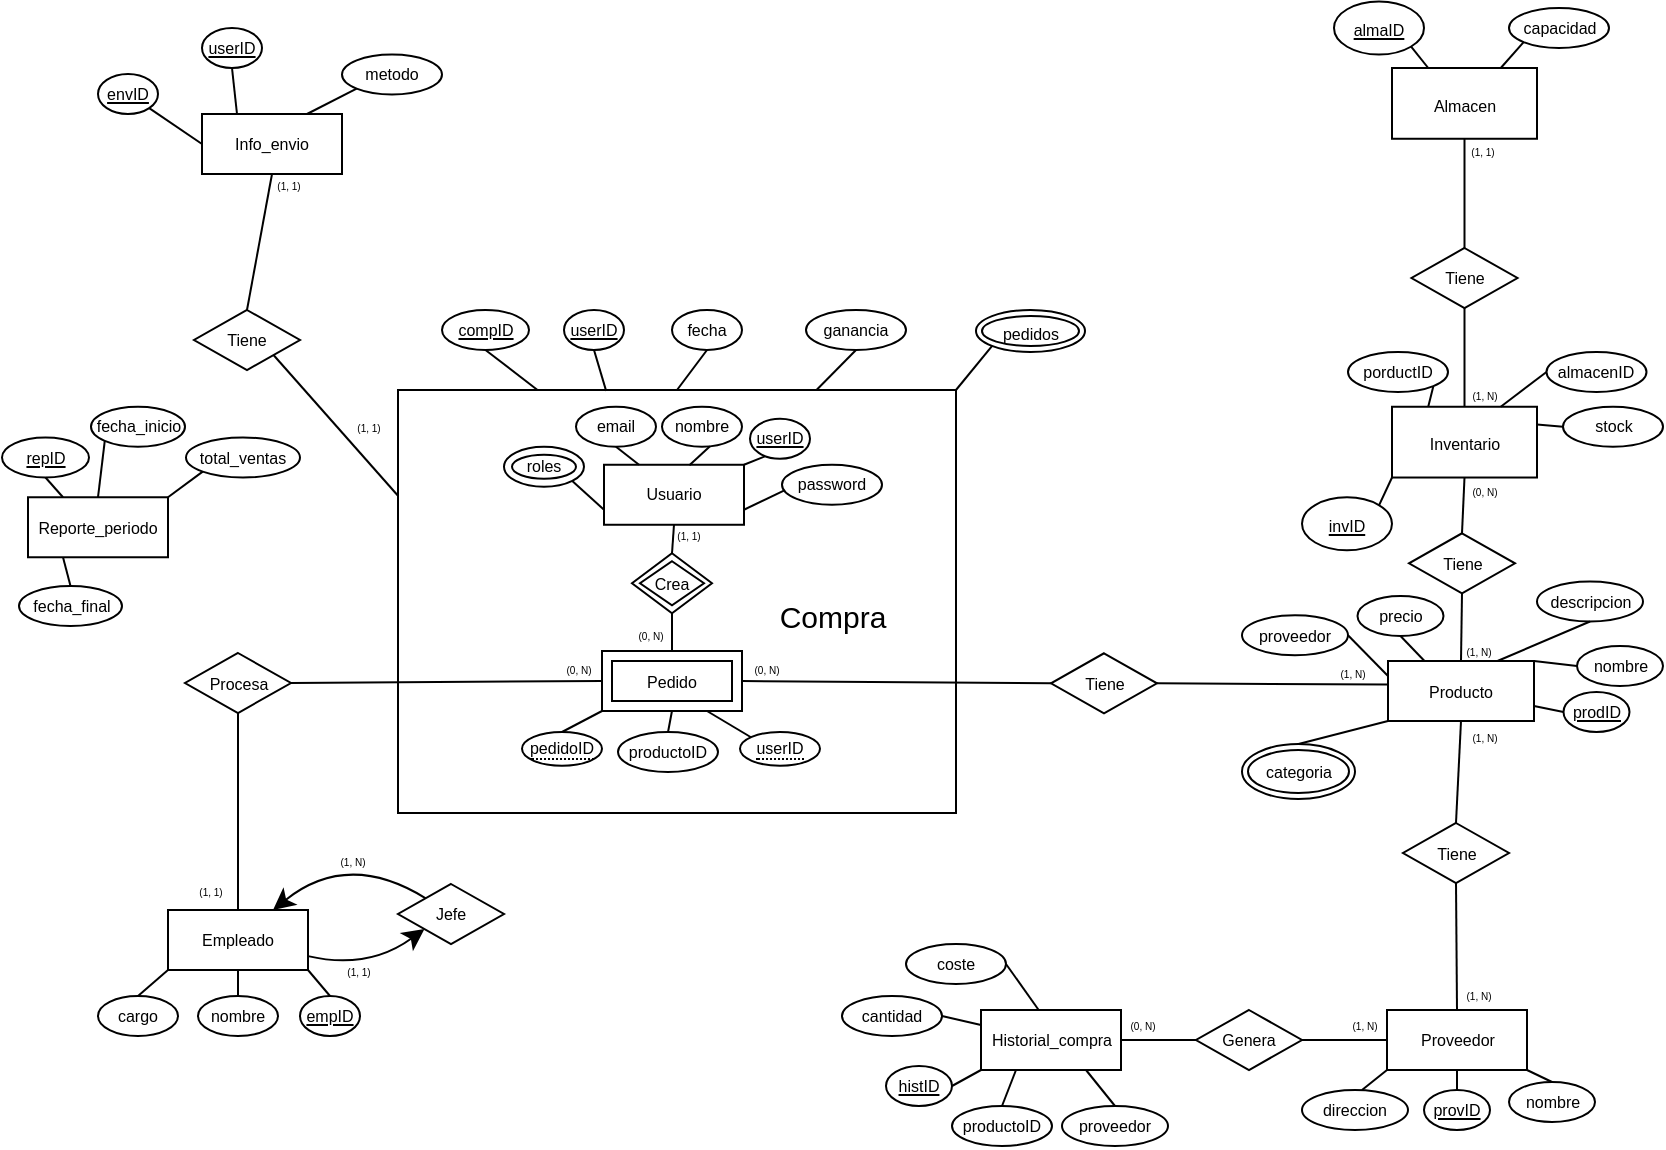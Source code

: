 <mxfile version="22.1.0" type="github">
  <diagram id="R2lEEEUBdFMjLlhIrx00" name="Page-1">
    <mxGraphModel dx="819" dy="426" grid="1" gridSize="10" guides="1" tooltips="1" connect="1" arrows="1" fold="1" page="1" pageScale="1" pageWidth="850" pageHeight="1100" background="none" math="0" shadow="0" extFonts="Permanent Marker^https://fonts.googleapis.com/css?family=Permanent+Marker">
      <root>
        <mxCell id="0" />
        <mxCell id="1" parent="0" />
        <mxCell id="mN9uIAr1oCqCLTwYiSw4-112" value="" style="whiteSpace=wrap;html=1;align=center;fontSize=21;shadow=0;" parent="1" vertex="1">
          <mxGeometry x="198" y="251" width="279" height="211.5" as="geometry" />
        </mxCell>
        <mxCell id="mN9uIAr1oCqCLTwYiSw4-1" value="Usuario" style="rounded=0;whiteSpace=wrap;html=1;fontSize=8;labelBackgroundColor=none;shadow=0;" parent="1" vertex="1">
          <mxGeometry x="301" y="288.38" width="70" height="30" as="geometry" />
        </mxCell>
        <mxCell id="mN9uIAr1oCqCLTwYiSw4-2" value="" style="endArrow=none;html=1;rounded=0;exitX=1;exitY=0;exitDx=0;exitDy=0;entryX=0.248;entryY=0.94;entryDx=0;entryDy=0;entryPerimeter=0;labelBackgroundColor=none;fontColor=default;shadow=0;" parent="1" source="mN9uIAr1oCqCLTwYiSw4-1" target="mN9uIAr1oCqCLTwYiSw4-3" edge="1">
          <mxGeometry width="50" height="50" relative="1" as="geometry">
            <mxPoint x="348" y="331.5" as="sourcePoint" />
            <mxPoint x="358" y="281.5" as="targetPoint" />
          </mxGeometry>
        </mxCell>
        <mxCell id="mN9uIAr1oCqCLTwYiSw4-3" value="&lt;u style=&quot;font-size: 8px;&quot;&gt;userID&lt;/u&gt;" style="ellipse;whiteSpace=wrap;html=1;rounded=0;labelBackgroundColor=none;fontSize=8;shadow=0;" parent="1" vertex="1">
          <mxGeometry x="374" y="265.38" width="30" height="20" as="geometry" />
        </mxCell>
        <mxCell id="mN9uIAr1oCqCLTwYiSw4-4" value="&lt;font style=&quot;font-size: 8px;&quot;&gt;nombre&lt;/font&gt;" style="ellipse;whiteSpace=wrap;html=1;rounded=0;labelBackgroundColor=none;fontSize=8;shadow=0;" parent="1" vertex="1">
          <mxGeometry x="330" y="259.38" width="40" height="20" as="geometry" />
        </mxCell>
        <mxCell id="mN9uIAr1oCqCLTwYiSw4-5" value="" style="endArrow=none;html=1;rounded=0;entryX=0.6;entryY=0.99;entryDx=0;entryDy=0;entryPerimeter=0;exitX=0.61;exitY=0.007;exitDx=0;exitDy=0;exitPerimeter=0;labelBackgroundColor=none;fontColor=default;shadow=0;" parent="1" source="mN9uIAr1oCqCLTwYiSw4-1" target="mN9uIAr1oCqCLTwYiSw4-4" edge="1">
          <mxGeometry width="50" height="50" relative="1" as="geometry">
            <mxPoint x="288" y="311.5" as="sourcePoint" />
            <mxPoint x="318" y="281.5" as="targetPoint" />
            <Array as="points" />
          </mxGeometry>
        </mxCell>
        <mxCell id="mN9uIAr1oCqCLTwYiSw4-6" value="email" style="ellipse;whiteSpace=wrap;html=1;rounded=0;labelBackgroundColor=none;fontSize=8;shadow=0;" parent="1" vertex="1">
          <mxGeometry x="287" y="259.38" width="40" height="20" as="geometry" />
        </mxCell>
        <mxCell id="mN9uIAr1oCqCLTwYiSw4-7" value="" style="endArrow=none;html=1;rounded=0;entryX=0.5;entryY=1;entryDx=0;entryDy=0;exitX=0.25;exitY=0;exitDx=0;exitDy=0;labelBackgroundColor=none;fontColor=default;shadow=0;" parent="1" source="mN9uIAr1oCqCLTwYiSw4-1" target="mN9uIAr1oCqCLTwYiSw4-6" edge="1">
          <mxGeometry width="50" height="50" relative="1" as="geometry">
            <mxPoint x="218" y="341.5" as="sourcePoint" />
            <mxPoint x="268" y="291.5" as="targetPoint" />
          </mxGeometry>
        </mxCell>
        <mxCell id="mN9uIAr1oCqCLTwYiSw4-9" value="&lt;font style=&quot;font-size: 8px;&quot;&gt;password&lt;/font&gt;" style="ellipse;whiteSpace=wrap;html=1;rounded=0;labelBackgroundColor=none;fontSize=8;shadow=0;" parent="1" vertex="1">
          <mxGeometry x="390" y="288.38" width="50" height="20" as="geometry" />
        </mxCell>
        <mxCell id="mN9uIAr1oCqCLTwYiSw4-11" value="" style="endArrow=none;html=1;rounded=0;entryX=0.024;entryY=0.64;entryDx=0;entryDy=0;entryPerimeter=0;exitX=1;exitY=0.75;exitDx=0;exitDy=0;labelBackgroundColor=none;fontColor=default;shadow=0;" parent="1" source="mN9uIAr1oCqCLTwYiSw4-1" target="mN9uIAr1oCqCLTwYiSw4-9" edge="1">
          <mxGeometry width="50" height="50" relative="1" as="geometry">
            <mxPoint x="338" y="381.5" as="sourcePoint" />
            <mxPoint x="388" y="331.5" as="targetPoint" />
          </mxGeometry>
        </mxCell>
        <mxCell id="mN9uIAr1oCqCLTwYiSw4-24" value="" style="endArrow=none;html=1;rounded=0;entryX=0;entryY=0.75;entryDx=0;entryDy=0;exitX=1;exitY=1;exitDx=0;exitDy=0;labelBackgroundColor=none;fontColor=default;shadow=0;" parent="1" source="mN9uIAr1oCqCLTwYiSw4-73" target="mN9uIAr1oCqCLTwYiSw4-1" edge="1">
          <mxGeometry width="50" height="50" relative="1" as="geometry">
            <mxPoint x="308" y="341.5" as="sourcePoint" />
            <mxPoint x="408" y="331.5" as="targetPoint" />
          </mxGeometry>
        </mxCell>
        <mxCell id="mN9uIAr1oCqCLTwYiSw4-33" value="Producto" style="rounded=0;whiteSpace=wrap;html=1;fontSize=8;labelBackgroundColor=none;shadow=0;" parent="1" vertex="1">
          <mxGeometry x="693" y="386.5" width="73" height="30" as="geometry" />
        </mxCell>
        <mxCell id="mN9uIAr1oCqCLTwYiSw4-34" value="" style="endArrow=none;html=1;rounded=0;exitX=1;exitY=0.75;exitDx=0;exitDy=0;entryX=0;entryY=0.5;entryDx=0;entryDy=0;labelBackgroundColor=none;fontColor=default;shadow=0;" parent="1" source="mN9uIAr1oCqCLTwYiSw4-33" target="mN9uIAr1oCqCLTwYiSw4-35" edge="1">
          <mxGeometry width="50" height="50" relative="1" as="geometry">
            <mxPoint x="773" y="426.5" as="sourcePoint" />
            <mxPoint x="783" y="376.5" as="targetPoint" />
          </mxGeometry>
        </mxCell>
        <mxCell id="mN9uIAr1oCqCLTwYiSw4-35" value="&lt;u style=&quot;font-size: 8px;&quot;&gt;prodID&lt;/u&gt;" style="ellipse;whiteSpace=wrap;html=1;rounded=0;labelBackgroundColor=none;fontSize=8;shadow=0;" parent="1" vertex="1">
          <mxGeometry x="780.75" y="402" width="33" height="20" as="geometry" />
        </mxCell>
        <mxCell id="mN9uIAr1oCqCLTwYiSw4-36" value="&lt;font style=&quot;font-size: 8px;&quot;&gt;nombre&lt;/font&gt;" style="ellipse;whiteSpace=wrap;html=1;rounded=0;labelBackgroundColor=none;fontSize=8;shadow=0;" parent="1" vertex="1">
          <mxGeometry x="787.5" y="379" width="43" height="20" as="geometry" />
        </mxCell>
        <mxCell id="mN9uIAr1oCqCLTwYiSw4-37" value="" style="endArrow=none;html=1;rounded=0;entryX=0;entryY=0.5;entryDx=0;entryDy=0;exitX=1;exitY=0;exitDx=0;exitDy=0;labelBackgroundColor=none;fontColor=default;shadow=0;" parent="1" source="mN9uIAr1oCqCLTwYiSw4-33" target="mN9uIAr1oCqCLTwYiSw4-36" edge="1">
          <mxGeometry width="50" height="50" relative="1" as="geometry">
            <mxPoint x="713" y="406.5" as="sourcePoint" />
            <mxPoint x="743" y="376.5" as="targetPoint" />
            <Array as="points" />
          </mxGeometry>
        </mxCell>
        <mxCell id="mN9uIAr1oCqCLTwYiSw4-38" value="descripcion" style="ellipse;whiteSpace=wrap;html=1;rounded=0;labelBackgroundColor=none;fontSize=8;shadow=0;" parent="1" vertex="1">
          <mxGeometry x="767.5" y="346.75" width="53" height="20" as="geometry" />
        </mxCell>
        <mxCell id="mN9uIAr1oCqCLTwYiSw4-39" value="" style="endArrow=none;html=1;rounded=0;exitX=0.75;exitY=0;exitDx=0;exitDy=0;labelBackgroundColor=none;fontColor=default;shadow=0;entryX=0.5;entryY=1;entryDx=0;entryDy=0;" parent="1" source="mN9uIAr1oCqCLTwYiSw4-33" target="mN9uIAr1oCqCLTwYiSw4-38" edge="1">
          <mxGeometry width="50" height="50" relative="1" as="geometry">
            <mxPoint x="643" y="436.5" as="sourcePoint" />
            <mxPoint x="711.5" y="366" as="targetPoint" />
          </mxGeometry>
        </mxCell>
        <mxCell id="mN9uIAr1oCqCLTwYiSw4-42" value="precio" style="ellipse;whiteSpace=wrap;html=1;rounded=0;labelBackgroundColor=none;fontSize=8;shadow=0;" parent="1" vertex="1">
          <mxGeometry x="677.75" y="354" width="43" height="20" as="geometry" />
        </mxCell>
        <mxCell id="mN9uIAr1oCqCLTwYiSw4-43" value="" style="endArrow=none;html=1;rounded=0;entryX=0.5;entryY=1;entryDx=0;entryDy=0;exitX=0.25;exitY=0;exitDx=0;exitDy=0;labelBackgroundColor=none;fontColor=default;shadow=0;" parent="1" source="mN9uIAr1oCqCLTwYiSw4-33" target="mN9uIAr1oCqCLTwYiSw4-42" edge="1">
          <mxGeometry width="50" height="50" relative="1" as="geometry">
            <mxPoint x="713" y="476.5" as="sourcePoint" />
            <mxPoint x="763" y="426.5" as="targetPoint" />
          </mxGeometry>
        </mxCell>
        <mxCell id="mN9uIAr1oCqCLTwYiSw4-68" value="" style="endArrow=none;html=1;rounded=0;fontSize=12;startSize=8;endSize=8;curved=1;entryX=0;entryY=1;entryDx=0;entryDy=0;exitX=0.5;exitY=0;exitDx=0;exitDy=0;labelBackgroundColor=none;fontColor=default;shadow=0;" parent="1" source="Ih_KICAUe98g14r-72ag-1" target="mN9uIAr1oCqCLTwYiSw4-33" edge="1">
          <mxGeometry width="50" height="50" relative="1" as="geometry">
            <mxPoint x="739.5" y="428.5" as="sourcePoint" />
            <mxPoint x="643" y="436.5" as="targetPoint" />
          </mxGeometry>
        </mxCell>
        <mxCell id="mN9uIAr1oCqCLTwYiSw4-73" value="roles" style="ellipse;shape=doubleEllipse;whiteSpace=wrap;html=1;fontSize=8;rounded=0;labelBackgroundColor=none;shadow=0;" parent="1" vertex="1">
          <mxGeometry x="251" y="279.38" width="40" height="20" as="geometry" />
        </mxCell>
        <mxCell id="mN9uIAr1oCqCLTwYiSw4-74" style="edgeStyle=none;curved=1;rounded=0;orthogonalLoop=1;jettySize=auto;html=1;exitX=1;exitY=0.5;exitDx=0;exitDy=0;fontSize=12;startSize=8;endSize=8;shadow=0;" parent="1" edge="1">
          <mxGeometry relative="1" as="geometry">
            <mxPoint x="766.0" y="438.5" as="sourcePoint" />
            <mxPoint x="766.0" y="438.5" as="targetPoint" />
          </mxGeometry>
        </mxCell>
        <mxCell id="mN9uIAr1oCqCLTwYiSw4-88" value="" style="endArrow=none;html=1;rounded=0;fontSize=12;startSize=8;endSize=8;curved=1;exitX=0.75;exitY=1;exitDx=0;exitDy=0;entryX=0;entryY=0;entryDx=0;entryDy=0;shadow=0;" parent="1" source="mN9uIAr1oCqCLTwYiSw4-134" target="mN9uIAr1oCqCLTwYiSw4-144" edge="1">
          <mxGeometry width="50" height="50" relative="1" as="geometry">
            <mxPoint x="280.5" y="417.5" as="sourcePoint" />
            <mxPoint x="298.75" y="424.13" as="targetPoint" />
          </mxGeometry>
        </mxCell>
        <mxCell id="mN9uIAr1oCqCLTwYiSw4-108" value="" style="endArrow=none;html=1;rounded=0;fontSize=12;startSize=8;endSize=8;curved=1;exitX=0.5;exitY=0;exitDx=0;exitDy=0;shadow=0;entryX=0.5;entryY=1;entryDx=0;entryDy=0;" parent="1" source="kKxFOqzeufNMYZFmBg-2-7" target="mN9uIAr1oCqCLTwYiSw4-1" edge="1">
          <mxGeometry width="50" height="50" relative="1" as="geometry">
            <mxPoint x="271" y="340.75" as="sourcePoint" />
            <mxPoint x="303" y="331.5" as="targetPoint" />
          </mxGeometry>
        </mxCell>
        <mxCell id="mN9uIAr1oCqCLTwYiSw4-109" value="" style="endArrow=none;html=1;rounded=0;fontSize=12;startSize=8;endSize=8;curved=1;entryX=0.5;entryY=1;entryDx=0;entryDy=0;exitX=0.5;exitY=0;exitDx=0;exitDy=0;shadow=0;" parent="1" source="mN9uIAr1oCqCLTwYiSw4-134" target="kKxFOqzeufNMYZFmBg-2-7" edge="1">
          <mxGeometry width="50" height="50" relative="1" as="geometry">
            <mxPoint x="263" y="387.5" as="sourcePoint" />
            <mxPoint x="271" y="370.75" as="targetPoint" />
          </mxGeometry>
        </mxCell>
        <mxCell id="mN9uIAr1oCqCLTwYiSw4-110" value="&lt;span style=&quot;font-size: 5px;&quot;&gt;(1, 1)&lt;/span&gt;" style="text;html=1;align=center;verticalAlign=middle;resizable=0;points=[];autosize=1;strokeColor=none;fillColor=none;fontSize=16;shadow=0;" parent="1" vertex="1">
          <mxGeometry x="323" y="304.63" width="40" height="30" as="geometry" />
        </mxCell>
        <mxCell id="mN9uIAr1oCqCLTwYiSw4-111" value="&lt;span style=&quot;font-size: 5px;&quot;&gt;(0, N)&lt;/span&gt;" style="text;html=1;align=center;verticalAlign=middle;resizable=0;points=[];autosize=1;strokeColor=none;fillColor=none;fontSize=16;shadow=0;" parent="1" vertex="1">
          <mxGeometry x="304" y="354.63" width="40" height="30" as="geometry" />
        </mxCell>
        <mxCell id="mN9uIAr1oCqCLTwYiSw4-114" value="proveedor" style="ellipse;whiteSpace=wrap;html=1;rounded=0;labelBackgroundColor=none;fontSize=8;shadow=0;" parent="1" vertex="1">
          <mxGeometry x="620" y="363.63" width="53" height="20" as="geometry" />
        </mxCell>
        <mxCell id="mN9uIAr1oCqCLTwYiSw4-116" value="Proveedor" style="whiteSpace=wrap;html=1;align=center;fontSize=8;shadow=0;" parent="1" vertex="1">
          <mxGeometry x="692.5" y="561" width="70" height="30" as="geometry" />
        </mxCell>
        <mxCell id="mN9uIAr1oCqCLTwYiSw4-118" value="" style="endArrow=none;html=1;rounded=0;fontSize=12;startSize=8;endSize=8;curved=1;entryX=0;entryY=0.25;entryDx=0;entryDy=0;exitX=1;exitY=0.5;exitDx=0;exitDy=0;shadow=0;" parent="1" source="mN9uIAr1oCqCLTwYiSw4-114" target="mN9uIAr1oCqCLTwYiSw4-33" edge="1">
          <mxGeometry width="50" height="50" relative="1" as="geometry">
            <mxPoint x="583" y="483" as="sourcePoint" />
            <mxPoint x="627.094" y="371" as="targetPoint" />
          </mxGeometry>
        </mxCell>
        <mxCell id="mN9uIAr1oCqCLTwYiSw4-119" value="&lt;font style=&quot;font-size: 8px;&quot;&gt;nombre&lt;/font&gt;" style="ellipse;whiteSpace=wrap;html=1;rounded=0;labelBackgroundColor=none;fontSize=8;shadow=0;" parent="1" vertex="1">
          <mxGeometry x="753.5" y="597" width="43" height="20" as="geometry" />
        </mxCell>
        <mxCell id="mN9uIAr1oCqCLTwYiSw4-120" value="&lt;u style=&quot;font-size: 8px;&quot;&gt;provID&lt;/u&gt;" style="ellipse;whiteSpace=wrap;html=1;rounded=0;labelBackgroundColor=none;fontSize=8;shadow=0;" parent="1" vertex="1">
          <mxGeometry x="711" y="601" width="33" height="20" as="geometry" />
        </mxCell>
        <mxCell id="mN9uIAr1oCqCLTwYiSw4-121" value="direccion" style="ellipse;whiteSpace=wrap;html=1;rounded=0;labelBackgroundColor=none;fontSize=8;shadow=0;" parent="1" vertex="1">
          <mxGeometry x="650" y="601" width="53" height="20" as="geometry" />
        </mxCell>
        <mxCell id="mN9uIAr1oCqCLTwYiSw4-122" value="" style="endArrow=none;html=1;rounded=0;fontSize=12;startSize=8;endSize=8;curved=1;exitX=0.5;exitY=0;exitDx=0;exitDy=0;entryX=0;entryY=1;entryDx=0;entryDy=0;labelBackgroundColor=none;fontColor=default;shadow=0;" parent="1" target="mN9uIAr1oCqCLTwYiSw4-116" edge="1">
          <mxGeometry width="50" height="50" relative="1" as="geometry">
            <mxPoint x="680" y="601.0" as="sourcePoint" />
            <mxPoint x="643.5" y="565.5" as="targetPoint" />
          </mxGeometry>
        </mxCell>
        <mxCell id="mN9uIAr1oCqCLTwYiSw4-123" value="" style="endArrow=none;html=1;rounded=0;fontSize=12;startSize=8;endSize=8;curved=1;exitX=0.5;exitY=0;exitDx=0;exitDy=0;entryX=1;entryY=1;entryDx=0;entryDy=0;labelBackgroundColor=none;fontColor=default;shadow=0;" parent="1" source="mN9uIAr1oCqCLTwYiSw4-119" target="mN9uIAr1oCqCLTwYiSw4-116" edge="1">
          <mxGeometry width="50" height="50" relative="1" as="geometry">
            <mxPoint x="623.5" y="542.5" as="sourcePoint" />
            <mxPoint x="637.5" y="514.5" as="targetPoint" />
          </mxGeometry>
        </mxCell>
        <mxCell id="mN9uIAr1oCqCLTwYiSw4-124" value="" style="endArrow=none;html=1;rounded=0;fontSize=12;startSize=8;endSize=8;curved=1;exitX=0.5;exitY=0;exitDx=0;exitDy=0;entryX=0.5;entryY=1;entryDx=0;entryDy=0;labelBackgroundColor=none;fontColor=default;shadow=0;" parent="1" source="mN9uIAr1oCqCLTwYiSw4-120" target="mN9uIAr1oCqCLTwYiSw4-116" edge="1">
          <mxGeometry width="50" height="50" relative="1" as="geometry">
            <mxPoint x="650" y="563.5" as="sourcePoint" />
            <mxPoint x="664" y="535.5" as="targetPoint" />
          </mxGeometry>
        </mxCell>
        <mxCell id="mN9uIAr1oCqCLTwYiSw4-125" value="Tiene" style="shape=rhombus;perimeter=rhombusPerimeter;whiteSpace=wrap;html=1;align=center;fontSize=8;shadow=0;" parent="1" vertex="1">
          <mxGeometry x="700.5" y="467.5" width="53" height="30" as="geometry" />
        </mxCell>
        <mxCell id="mN9uIAr1oCqCLTwYiSw4-126" value="" style="endArrow=none;html=1;rounded=0;fontSize=12;startSize=8;endSize=8;curved=1;entryX=0.5;entryY=1;entryDx=0;entryDy=0;exitX=0.5;exitY=0;exitDx=0;exitDy=0;shadow=0;" parent="1" source="mN9uIAr1oCqCLTwYiSw4-125" target="mN9uIAr1oCqCLTwYiSw4-33" edge="1">
          <mxGeometry width="50" height="50" relative="1" as="geometry">
            <mxPoint x="455.5" y="801.5" as="sourcePoint" />
            <mxPoint x="505.5" y="751.5" as="targetPoint" />
          </mxGeometry>
        </mxCell>
        <mxCell id="mN9uIAr1oCqCLTwYiSw4-127" value="" style="endArrow=none;html=1;rounded=0;fontSize=12;startSize=8;endSize=8;curved=1;entryX=0.5;entryY=1;entryDx=0;entryDy=0;exitX=0.5;exitY=0;exitDx=0;exitDy=0;shadow=0;" parent="1" source="mN9uIAr1oCqCLTwYiSw4-116" target="mN9uIAr1oCqCLTwYiSw4-125" edge="1">
          <mxGeometry width="50" height="50" relative="1" as="geometry">
            <mxPoint x="720.25" y="525" as="sourcePoint" />
            <mxPoint x="750.75" y="544.5" as="targetPoint" />
          </mxGeometry>
        </mxCell>
        <mxCell id="mN9uIAr1oCqCLTwYiSw4-128" value="&lt;span style=&quot;font-size: 5px;&quot;&gt;(1, N)&lt;/span&gt;" style="text;html=1;align=center;verticalAlign=middle;resizable=0;points=[];autosize=1;strokeColor=none;fillColor=none;fontSize=16;shadow=0;" parent="1" vertex="1">
          <mxGeometry x="717.5" y="535" width="40" height="30" as="geometry" />
        </mxCell>
        <mxCell id="mN9uIAr1oCqCLTwYiSw4-129" value="&lt;span style=&quot;font-size: 5px;&quot;&gt;(1, N)&lt;/span&gt;" style="text;html=1;align=center;verticalAlign=middle;resizable=0;points=[];autosize=1;strokeColor=none;fillColor=none;fontSize=16;shadow=0;" parent="1" vertex="1">
          <mxGeometry x="720.75" y="405.5" width="40" height="30" as="geometry" />
        </mxCell>
        <mxCell id="mN9uIAr1oCqCLTwYiSw4-134" value="Pedido" style="shape=ext;margin=3;double=1;whiteSpace=wrap;html=1;align=center;fontSize=8;shadow=0;" parent="1" vertex="1">
          <mxGeometry x="300" y="381.5" width="70" height="30" as="geometry" />
        </mxCell>
        <mxCell id="mN9uIAr1oCqCLTwYiSw4-144" value="&lt;span style=&quot;border-bottom: 1px dotted; font-size: 8px;&quot;&gt;userID&lt;/span&gt;" style="ellipse;whiteSpace=wrap;html=1;align=center;fontSize=8;shadow=0;" parent="1" vertex="1">
          <mxGeometry x="369" y="422" width="40" height="16.87" as="geometry" />
        </mxCell>
        <mxCell id="mN9uIAr1oCqCLTwYiSw4-152" value="Tiene" style="shape=rhombus;perimeter=rhombusPerimeter;whiteSpace=wrap;html=1;align=center;fontSize=8;shadow=0;" parent="1" vertex="1">
          <mxGeometry x="524.5" y="382.63" width="53" height="30" as="geometry" />
        </mxCell>
        <mxCell id="mN9uIAr1oCqCLTwYiSw4-153" value="" style="endArrow=none;html=1;rounded=0;fontSize=12;startSize=8;endSize=8;curved=1;entryX=0;entryY=0.25;entryDx=0;entryDy=0;labelBackgroundColor=none;fontColor=default;shadow=0;exitX=1;exitY=1;exitDx=0;exitDy=0;" parent="1" source="Ih_KICAUe98g14r-72ag-81" target="mN9uIAr1oCqCLTwYiSw4-112" edge="1">
          <mxGeometry width="50" height="50" relative="1" as="geometry">
            <mxPoint x="-68.5" y="213.87" as="sourcePoint" />
            <mxPoint x="86" y="216" as="targetPoint" />
          </mxGeometry>
        </mxCell>
        <mxCell id="mN9uIAr1oCqCLTwYiSw4-154" value="" style="endArrow=none;html=1;rounded=0;fontSize=12;startSize=8;endSize=8;curved=1;exitX=1;exitY=0.5;exitDx=0;exitDy=0;labelBackgroundColor=none;fontColor=default;shadow=0;entryX=-0.004;entryY=0.393;entryDx=0;entryDy=0;entryPerimeter=0;" parent="1" source="mN9uIAr1oCqCLTwYiSw4-152" target="mN9uIAr1oCqCLTwYiSw4-33" edge="1">
          <mxGeometry width="50" height="50" relative="1" as="geometry">
            <mxPoint x="547" y="329" as="sourcePoint" />
            <mxPoint x="574" y="521" as="targetPoint" />
          </mxGeometry>
        </mxCell>
        <mxCell id="mN9uIAr1oCqCLTwYiSw4-155" value="&lt;span style=&quot;font-size: 5px;&quot;&gt;(1, N)&lt;/span&gt;" style="text;html=1;align=center;verticalAlign=middle;resizable=0;points=[];autosize=1;strokeColor=none;fillColor=none;fontSize=16;shadow=0;" parent="1" vertex="1">
          <mxGeometry x="655" y="374" width="40" height="30" as="geometry" />
        </mxCell>
        <mxCell id="mN9uIAr1oCqCLTwYiSw4-156" value="&lt;span style=&quot;font-size: 5px;&quot;&gt;(0, N)&lt;/span&gt;" style="text;html=1;align=center;verticalAlign=middle;resizable=0;points=[];autosize=1;strokeColor=none;fillColor=none;fontSize=16;shadow=0;" parent="1" vertex="1">
          <mxGeometry x="362" y="372" width="40" height="30" as="geometry" />
        </mxCell>
        <mxCell id="mN9uIAr1oCqCLTwYiSw4-175" style="edgeStyle=none;curved=1;rounded=0;orthogonalLoop=1;jettySize=auto;html=1;entryX=0;entryY=1;entryDx=0;entryDy=0;fontSize=12;startSize=8;endSize=8;" parent="1" source="mN9uIAr1oCqCLTwYiSw4-157" target="mN9uIAr1oCqCLTwYiSw4-167" edge="1">
          <mxGeometry relative="1" as="geometry">
            <Array as="points">
              <mxPoint x="183" y="541" />
            </Array>
          </mxGeometry>
        </mxCell>
        <mxCell id="mN9uIAr1oCqCLTwYiSw4-157" value="Empleado" style="rounded=0;whiteSpace=wrap;html=1;fontSize=8;labelBackgroundColor=none;shadow=0;" parent="1" vertex="1">
          <mxGeometry x="83" y="511" width="70" height="30" as="geometry" />
        </mxCell>
        <mxCell id="mN9uIAr1oCqCLTwYiSw4-158" value="&lt;u style=&quot;font-size: 8px;&quot;&gt;empID&lt;/u&gt;" style="ellipse;whiteSpace=wrap;html=1;rounded=0;labelBackgroundColor=none;fontSize=8;shadow=0;" parent="1" vertex="1">
          <mxGeometry x="149" y="554" width="30" height="20" as="geometry" />
        </mxCell>
        <mxCell id="mN9uIAr1oCqCLTwYiSw4-160" value="&lt;font style=&quot;font-size: 8px;&quot;&gt;nombre&lt;/font&gt;" style="ellipse;whiteSpace=wrap;html=1;rounded=0;labelBackgroundColor=none;fontSize=8;shadow=0;" parent="1" vertex="1">
          <mxGeometry x="98" y="554" width="40" height="20" as="geometry" />
        </mxCell>
        <mxCell id="mN9uIAr1oCqCLTwYiSw4-161" value="&lt;font style=&quot;font-size: 8px;&quot;&gt;cargo&lt;/font&gt;" style="ellipse;whiteSpace=wrap;html=1;rounded=0;labelBackgroundColor=none;fontSize=8;shadow=0;" parent="1" vertex="1">
          <mxGeometry x="48" y="554" width="40" height="20" as="geometry" />
        </mxCell>
        <mxCell id="mN9uIAr1oCqCLTwYiSw4-164" value="" style="endArrow=none;html=1;rounded=0;fontSize=12;startSize=8;endSize=8;curved=1;exitX=0.5;exitY=0;exitDx=0;exitDy=0;entryX=0;entryY=1;entryDx=0;entryDy=0;" parent="1" source="mN9uIAr1oCqCLTwYiSw4-161" target="mN9uIAr1oCqCLTwYiSw4-157" edge="1">
          <mxGeometry width="50" height="50" relative="1" as="geometry">
            <mxPoint x="48" y="501" as="sourcePoint" />
            <mxPoint x="98" y="451" as="targetPoint" />
          </mxGeometry>
        </mxCell>
        <mxCell id="mN9uIAr1oCqCLTwYiSw4-165" value="" style="endArrow=none;html=1;rounded=0;fontSize=12;startSize=8;endSize=8;curved=1;entryX=0.5;entryY=0;entryDx=0;entryDy=0;exitX=1;exitY=1;exitDx=0;exitDy=0;" parent="1" source="mN9uIAr1oCqCLTwYiSw4-157" target="mN9uIAr1oCqCLTwYiSw4-158" edge="1">
          <mxGeometry width="50" height="50" relative="1" as="geometry">
            <mxPoint x="166" y="489.5" as="sourcePoint" />
            <mxPoint x="227" y="542.5" as="targetPoint" />
          </mxGeometry>
        </mxCell>
        <mxCell id="mN9uIAr1oCqCLTwYiSw4-166" value="" style="endArrow=none;html=1;rounded=0;fontSize=12;startSize=8;endSize=8;curved=1;entryX=0.5;entryY=1;entryDx=0;entryDy=0;exitX=0.5;exitY=0;exitDx=0;exitDy=0;" parent="1" source="mN9uIAr1oCqCLTwYiSw4-160" target="mN9uIAr1oCqCLTwYiSw4-157" edge="1">
          <mxGeometry width="50" height="50" relative="1" as="geometry">
            <mxPoint x="93" y="501" as="sourcePoint" />
            <mxPoint x="143" y="451" as="targetPoint" />
          </mxGeometry>
        </mxCell>
        <mxCell id="mN9uIAr1oCqCLTwYiSw4-176" style="edgeStyle=none;curved=1;rounded=0;orthogonalLoop=1;jettySize=auto;html=1;entryX=0.75;entryY=0;entryDx=0;entryDy=0;fontSize=12;startSize=8;endSize=8;" parent="1" source="mN9uIAr1oCqCLTwYiSw4-167" target="mN9uIAr1oCqCLTwYiSw4-157" edge="1">
          <mxGeometry relative="1" as="geometry">
            <Array as="points">
              <mxPoint x="173" y="481" />
            </Array>
          </mxGeometry>
        </mxCell>
        <mxCell id="mN9uIAr1oCqCLTwYiSw4-167" value="Jefe" style="shape=rhombus;perimeter=rhombusPerimeter;whiteSpace=wrap;html=1;align=center;fontSize=8;shadow=0;" parent="1" vertex="1">
          <mxGeometry x="198" y="498" width="53" height="30" as="geometry" />
        </mxCell>
        <mxCell id="mN9uIAr1oCqCLTwYiSw4-171" value="&lt;span style=&quot;font-size: 5px;&quot;&gt;(1, N)&lt;/span&gt;" style="text;html=1;align=center;verticalAlign=middle;resizable=0;points=[];autosize=1;strokeColor=none;fillColor=none;fontSize=16;shadow=0;" parent="1" vertex="1">
          <mxGeometry x="155" y="467.5" width="40" height="30" as="geometry" />
        </mxCell>
        <mxCell id="mN9uIAr1oCqCLTwYiSw4-172" value="&lt;span style=&quot;font-size: 5px;&quot;&gt;(1, 1)&lt;/span&gt;" style="text;html=1;align=center;verticalAlign=middle;resizable=0;points=[];autosize=1;strokeColor=none;fillColor=none;fontSize=16;shadow=0;" parent="1" vertex="1">
          <mxGeometry x="158" y="523" width="40" height="30" as="geometry" />
        </mxCell>
        <mxCell id="mN9uIAr1oCqCLTwYiSw4-178" value="Procesa" style="shape=rhombus;perimeter=rhombusPerimeter;whiteSpace=wrap;html=1;align=center;fontSize=8;shadow=0;" parent="1" vertex="1">
          <mxGeometry x="91.5" y="382.5" width="53" height="30" as="geometry" />
        </mxCell>
        <mxCell id="mN9uIAr1oCqCLTwYiSw4-179" value="" style="endArrow=none;html=1;rounded=0;fontSize=12;startSize=8;endSize=8;curved=1;entryX=0;entryY=0.5;entryDx=0;entryDy=0;exitX=1;exitY=0.5;exitDx=0;exitDy=0;" parent="1" source="mN9uIAr1oCqCLTwYiSw4-178" target="mN9uIAr1oCqCLTwYiSw4-134" edge="1">
          <mxGeometry width="50" height="50" relative="1" as="geometry">
            <mxPoint x="138" y="433.5" as="sourcePoint" />
            <mxPoint x="188" y="383.5" as="targetPoint" />
          </mxGeometry>
        </mxCell>
        <mxCell id="mN9uIAr1oCqCLTwYiSw4-180" value="" style="endArrow=none;html=1;rounded=0;fontSize=12;startSize=8;endSize=8;curved=1;entryX=0.5;entryY=1;entryDx=0;entryDy=0;exitX=0.5;exitY=0;exitDx=0;exitDy=0;" parent="1" source="mN9uIAr1oCqCLTwYiSw4-157" target="mN9uIAr1oCqCLTwYiSw4-178" edge="1">
          <mxGeometry width="50" height="50" relative="1" as="geometry">
            <mxPoint x="304" y="511" as="sourcePoint" />
            <mxPoint x="354" y="461" as="targetPoint" />
          </mxGeometry>
        </mxCell>
        <mxCell id="mN9uIAr1oCqCLTwYiSw4-186" value="&lt;span style=&quot;font-size: 5px;&quot;&gt;(1, 1)&lt;/span&gt;" style="text;html=1;align=center;verticalAlign=middle;resizable=0;points=[];autosize=1;strokeColor=none;fillColor=none;fontSize=16;shadow=0;" parent="1" vertex="1">
          <mxGeometry x="84" y="483" width="40" height="30" as="geometry" />
        </mxCell>
        <mxCell id="mN9uIAr1oCqCLTwYiSw4-187" value="&lt;span style=&quot;font-size: 5px;&quot;&gt;(0, N)&lt;/span&gt;" style="text;html=1;align=center;verticalAlign=middle;resizable=0;points=[];autosize=1;strokeColor=none;fillColor=none;fontSize=16;shadow=0;" parent="1" vertex="1">
          <mxGeometry x="268" y="372" width="40" height="30" as="geometry" />
        </mxCell>
        <mxCell id="mN9uIAr1oCqCLTwYiSw4-188" value="fecha" style="ellipse;whiteSpace=wrap;html=1;align=center;fontSize=8;shadow=0;" parent="1" vertex="1">
          <mxGeometry x="335" y="211" width="35" height="20" as="geometry" />
        </mxCell>
        <mxCell id="mN9uIAr1oCqCLTwYiSw4-189" value="&lt;u style=&quot;font-size: 8px;&quot;&gt;compID&lt;/u&gt;" style="ellipse;whiteSpace=wrap;html=1;rounded=0;labelBackgroundColor=none;fontSize=8;shadow=0;" parent="1" vertex="1">
          <mxGeometry x="220" y="211" width="43.5" height="20" as="geometry" />
        </mxCell>
        <mxCell id="mN9uIAr1oCqCLTwYiSw4-190" value="ganancia" style="ellipse;whiteSpace=wrap;html=1;rounded=0;labelBackgroundColor=none;fontSize=8;shadow=0;" parent="1" vertex="1">
          <mxGeometry x="402" y="211" width="50" height="20" as="geometry" />
        </mxCell>
        <mxCell id="mN9uIAr1oCqCLTwYiSw4-191" value="" style="endArrow=none;html=1;rounded=0;fontSize=12;startSize=8;endSize=8;curved=1;entryX=0.5;entryY=1;entryDx=0;entryDy=0;exitX=0.25;exitY=0;exitDx=0;exitDy=0;" parent="1" source="mN9uIAr1oCqCLTwYiSw4-112" target="mN9uIAr1oCqCLTwYiSw4-189" edge="1">
          <mxGeometry width="50" height="50" relative="1" as="geometry">
            <mxPoint x="83" y="220.6" as="sourcePoint" />
            <mxPoint x="165" y="220.6" as="targetPoint" />
          </mxGeometry>
        </mxCell>
        <mxCell id="mN9uIAr1oCqCLTwYiSw4-192" value="" style="endArrow=none;html=1;rounded=0;fontSize=12;startSize=8;endSize=8;curved=1;entryX=0.5;entryY=1;entryDx=0;entryDy=0;exitX=0.5;exitY=0;exitDx=0;exitDy=0;" parent="1" source="mN9uIAr1oCqCLTwYiSw4-112" target="mN9uIAr1oCqCLTwYiSw4-188" edge="1">
          <mxGeometry width="50" height="50" relative="1" as="geometry">
            <mxPoint x="98" y="277.1" as="sourcePoint" />
            <mxPoint x="180" y="277.1" as="targetPoint" />
          </mxGeometry>
        </mxCell>
        <mxCell id="mN9uIAr1oCqCLTwYiSw4-193" value="" style="endArrow=none;html=1;rounded=0;fontSize=12;startSize=8;endSize=8;curved=1;entryX=0.5;entryY=1;entryDx=0;entryDy=0;exitX=0.75;exitY=0;exitDx=0;exitDy=0;" parent="1" source="mN9uIAr1oCqCLTwYiSw4-112" target="mN9uIAr1oCqCLTwYiSw4-190" edge="1">
          <mxGeometry width="50" height="50" relative="1" as="geometry">
            <mxPoint x="88" y="287.5" as="sourcePoint" />
            <mxPoint x="170" y="287.5" as="targetPoint" />
          </mxGeometry>
        </mxCell>
        <mxCell id="kKxFOqzeufNMYZFmBg-2-5" value="" style="endArrow=none;html=1;rounded=0;fontSize=12;startSize=8;endSize=8;curved=1;entryX=0;entryY=1;entryDx=0;entryDy=0;exitX=0.5;exitY=0;exitDx=0;exitDy=0;" parent="1" source="Ih_KICAUe98g14r-72ag-42" target="mN9uIAr1oCqCLTwYiSw4-134" edge="1">
          <mxGeometry width="50" height="50" relative="1" as="geometry">
            <mxPoint x="283" y="421.5" as="sourcePoint" />
            <mxPoint x="165" y="438.37" as="targetPoint" />
          </mxGeometry>
        </mxCell>
        <mxCell id="kKxFOqzeufNMYZFmBg-2-7" value="Crea" style="shape=rhombus;double=1;perimeter=rhombusPerimeter;whiteSpace=wrap;html=1;align=center;fontSize=8;shadow=0;" parent="1" vertex="1">
          <mxGeometry x="315" y="332.63" width="40" height="30" as="geometry" />
        </mxCell>
        <mxCell id="kKxFOqzeufNMYZFmBg-2-8" value="&lt;u&gt;userID&lt;/u&gt;" style="ellipse;whiteSpace=wrap;html=1;rounded=0;labelBackgroundColor=none;fontSize=8;shadow=0;" parent="1" vertex="1">
          <mxGeometry x="281" y="211" width="30" height="20" as="geometry" />
        </mxCell>
        <mxCell id="kKxFOqzeufNMYZFmBg-2-9" value="" style="endArrow=none;html=1;rounded=0;entryX=0.5;entryY=1;entryDx=0;entryDy=0;exitX=0.373;exitY=0.002;exitDx=0;exitDy=0;exitPerimeter=0;" parent="1" source="mN9uIAr1oCqCLTwYiSw4-112" target="kKxFOqzeufNMYZFmBg-2-8" edge="1">
          <mxGeometry width="50" height="50" relative="1" as="geometry">
            <mxPoint x="390" y="220" as="sourcePoint" />
            <mxPoint x="440" y="170" as="targetPoint" />
          </mxGeometry>
        </mxCell>
        <mxCell id="Ih_KICAUe98g14r-72ag-1" value="categoria" style="ellipse;shape=doubleEllipse;margin=3;whiteSpace=wrap;html=1;align=center;fontSize=8;" vertex="1" parent="1">
          <mxGeometry x="620" y="428" width="56.5" height="27.5" as="geometry" />
        </mxCell>
        <mxCell id="Ih_KICAUe98g14r-72ag-3" value="&lt;font style=&quot;font-size: 8px;&quot;&gt;pedidos&lt;/font&gt;" style="ellipse;shape=doubleEllipse;margin=3;whiteSpace=wrap;html=1;align=center;" vertex="1" parent="1">
          <mxGeometry x="487" y="211" width="54.5" height="21" as="geometry" />
        </mxCell>
        <mxCell id="Ih_KICAUe98g14r-72ag-5" value="" style="endArrow=none;html=1;rounded=0;entryX=0;entryY=1;entryDx=0;entryDy=0;exitX=1;exitY=0;exitDx=0;exitDy=0;" edge="1" parent="1" source="mN9uIAr1oCqCLTwYiSw4-112" target="Ih_KICAUe98g14r-72ag-3">
          <mxGeometry relative="1" as="geometry">
            <mxPoint x="320" y="400" as="sourcePoint" />
            <mxPoint x="480" y="400" as="targetPoint" />
          </mxGeometry>
        </mxCell>
        <mxCell id="Ih_KICAUe98g14r-72ag-7" value="&lt;font style=&quot;font-size: 8px;&quot;&gt;Inventario&lt;/font&gt;" style="whiteSpace=wrap;html=1;align=center;" vertex="1" parent="1">
          <mxGeometry x="695" y="259.38" width="72.5" height="35.38" as="geometry" />
        </mxCell>
        <mxCell id="Ih_KICAUe98g14r-72ag-9" value="&lt;font style=&quot;font-size: 8px;&quot;&gt;invID&lt;/font&gt;" style="ellipse;whiteSpace=wrap;html=1;align=center;fontStyle=4;" vertex="1" parent="1">
          <mxGeometry x="650" y="304.63" width="45" height="26.5" as="geometry" />
        </mxCell>
        <mxCell id="Ih_KICAUe98g14r-72ag-10" value="porductID" style="ellipse;whiteSpace=wrap;html=1;align=center;fontSize=8;" vertex="1" parent="1">
          <mxGeometry x="673" y="232" width="50" height="20" as="geometry" />
        </mxCell>
        <mxCell id="Ih_KICAUe98g14r-72ag-12" value="stock" style="ellipse;whiteSpace=wrap;html=1;align=center;fontSize=8;" vertex="1" parent="1">
          <mxGeometry x="780.5" y="259.38" width="50" height="20" as="geometry" />
        </mxCell>
        <mxCell id="Ih_KICAUe98g14r-72ag-18" value="&lt;font style=&quot;font-size: 8px;&quot;&gt;Almacen&lt;br&gt;&lt;/font&gt;" style="whiteSpace=wrap;html=1;align=center;" vertex="1" parent="1">
          <mxGeometry x="695" y="90" width="72.5" height="35.38" as="geometry" />
        </mxCell>
        <mxCell id="Ih_KICAUe98g14r-72ag-19" value="almacenID" style="ellipse;whiteSpace=wrap;html=1;align=center;fontSize=8;" vertex="1" parent="1">
          <mxGeometry x="772.25" y="232" width="50" height="20" as="geometry" />
        </mxCell>
        <mxCell id="Ih_KICAUe98g14r-72ag-20" value="&lt;font style=&quot;font-size: 8px;&quot;&gt;almaID&lt;/font&gt;" style="ellipse;whiteSpace=wrap;html=1;align=center;fontStyle=4;" vertex="1" parent="1">
          <mxGeometry x="666" y="56.75" width="45" height="26.5" as="geometry" />
        </mxCell>
        <mxCell id="Ih_KICAUe98g14r-72ag-21" value="capacidad" style="ellipse;whiteSpace=wrap;html=1;align=center;fontSize=8;" vertex="1" parent="1">
          <mxGeometry x="753.5" y="60" width="50" height="20" as="geometry" />
        </mxCell>
        <mxCell id="Ih_KICAUe98g14r-72ag-24" value="Tiene" style="shape=rhombus;perimeter=rhombusPerimeter;whiteSpace=wrap;html=1;align=center;fontSize=8;shadow=0;" vertex="1" parent="1">
          <mxGeometry x="703.5" y="322.63" width="53" height="30" as="geometry" />
        </mxCell>
        <mxCell id="Ih_KICAUe98g14r-72ag-25" value="Tiene" style="shape=rhombus;perimeter=rhombusPerimeter;whiteSpace=wrap;html=1;align=center;fontSize=8;shadow=0;" vertex="1" parent="1">
          <mxGeometry x="704.75" y="180" width="53" height="30" as="geometry" />
        </mxCell>
        <mxCell id="Ih_KICAUe98g14r-72ag-26" value="" style="endArrow=none;html=1;rounded=0;fontSize=12;startSize=8;endSize=8;curved=1;exitX=0.5;exitY=1;exitDx=0;exitDy=0;labelBackgroundColor=none;fontColor=default;shadow=0;entryX=0.5;entryY=0;entryDx=0;entryDy=0;" edge="1" parent="1" source="Ih_KICAUe98g14r-72ag-25" target="Ih_KICAUe98g14r-72ag-7">
          <mxGeometry width="50" height="50" relative="1" as="geometry">
            <mxPoint x="666" y="222" as="sourcePoint" />
            <mxPoint x="781" y="221" as="targetPoint" />
          </mxGeometry>
        </mxCell>
        <mxCell id="Ih_KICAUe98g14r-72ag-27" value="" style="endArrow=none;html=1;rounded=0;fontSize=12;startSize=8;endSize=8;curved=1;exitX=0.5;exitY=1;exitDx=0;exitDy=0;labelBackgroundColor=none;fontColor=default;shadow=0;entryX=0.5;entryY=0;entryDx=0;entryDy=0;" edge="1" parent="1" source="Ih_KICAUe98g14r-72ag-18" target="Ih_KICAUe98g14r-72ag-25">
          <mxGeometry width="50" height="50" relative="1" as="geometry">
            <mxPoint x="672" y="151" as="sourcePoint" />
            <mxPoint x="787" y="150" as="targetPoint" />
          </mxGeometry>
        </mxCell>
        <mxCell id="Ih_KICAUe98g14r-72ag-28" value="" style="endArrow=none;html=1;rounded=0;fontSize=12;startSize=8;endSize=8;curved=1;exitX=0.5;exitY=1;exitDx=0;exitDy=0;labelBackgroundColor=none;fontColor=default;shadow=0;entryX=0.5;entryY=0;entryDx=0;entryDy=0;" edge="1" parent="1" source="Ih_KICAUe98g14r-72ag-24" target="mN9uIAr1oCqCLTwYiSw4-33">
          <mxGeometry width="50" height="50" relative="1" as="geometry">
            <mxPoint x="741" y="135" as="sourcePoint" />
            <mxPoint x="741" y="190" as="targetPoint" />
          </mxGeometry>
        </mxCell>
        <mxCell id="Ih_KICAUe98g14r-72ag-29" value="" style="endArrow=none;html=1;rounded=0;fontSize=12;startSize=8;endSize=8;curved=1;exitX=0.5;exitY=1;exitDx=0;exitDy=0;labelBackgroundColor=none;fontColor=default;shadow=0;entryX=0.5;entryY=0;entryDx=0;entryDy=0;" edge="1" parent="1" source="Ih_KICAUe98g14r-72ag-7" target="Ih_KICAUe98g14r-72ag-24">
          <mxGeometry width="50" height="50" relative="1" as="geometry">
            <mxPoint x="751" y="145" as="sourcePoint" />
            <mxPoint x="751" y="200" as="targetPoint" />
          </mxGeometry>
        </mxCell>
        <mxCell id="Ih_KICAUe98g14r-72ag-30" value="" style="endArrow=none;html=1;rounded=0;fontSize=12;startSize=8;endSize=8;curved=1;exitX=1;exitY=1;exitDx=0;exitDy=0;labelBackgroundColor=none;fontColor=default;shadow=0;entryX=0.25;entryY=0;entryDx=0;entryDy=0;" edge="1" parent="1" source="Ih_KICAUe98g14r-72ag-10" target="Ih_KICAUe98g14r-72ag-7">
          <mxGeometry width="50" height="50" relative="1" as="geometry">
            <mxPoint x="741" y="220" as="sourcePoint" />
            <mxPoint x="741" y="269" as="targetPoint" />
          </mxGeometry>
        </mxCell>
        <mxCell id="Ih_KICAUe98g14r-72ag-31" value="" style="endArrow=none;html=1;rounded=0;fontSize=12;startSize=8;endSize=8;curved=1;exitX=0;exitY=0.5;exitDx=0;exitDy=0;labelBackgroundColor=none;fontColor=default;shadow=0;entryX=0.75;entryY=0;entryDx=0;entryDy=0;" edge="1" parent="1" source="Ih_KICAUe98g14r-72ag-19" target="Ih_KICAUe98g14r-72ag-7">
          <mxGeometry width="50" height="50" relative="1" as="geometry">
            <mxPoint x="751" y="230" as="sourcePoint" />
            <mxPoint x="751" y="279" as="targetPoint" />
          </mxGeometry>
        </mxCell>
        <mxCell id="Ih_KICAUe98g14r-72ag-32" value="" style="endArrow=none;html=1;rounded=0;fontSize=12;startSize=8;endSize=8;curved=1;exitX=0;exitY=1;exitDx=0;exitDy=0;labelBackgroundColor=none;fontColor=default;shadow=0;entryX=1;entryY=0;entryDx=0;entryDy=0;" edge="1" parent="1" source="Ih_KICAUe98g14r-72ag-7" target="Ih_KICAUe98g14r-72ag-9">
          <mxGeometry width="50" height="50" relative="1" as="geometry">
            <mxPoint x="761" y="240" as="sourcePoint" />
            <mxPoint x="761" y="289" as="targetPoint" />
          </mxGeometry>
        </mxCell>
        <mxCell id="Ih_KICAUe98g14r-72ag-33" value="" style="endArrow=none;html=1;rounded=0;fontSize=12;startSize=8;endSize=8;curved=1;labelBackgroundColor=none;fontColor=default;shadow=0;entryX=1;entryY=0.25;entryDx=0;entryDy=0;exitX=0;exitY=0.5;exitDx=0;exitDy=0;" edge="1" parent="1" source="Ih_KICAUe98g14r-72ag-12" target="Ih_KICAUe98g14r-72ag-7">
          <mxGeometry width="50" height="50" relative="1" as="geometry">
            <mxPoint x="780" y="260" as="sourcePoint" />
            <mxPoint x="771" y="299" as="targetPoint" />
          </mxGeometry>
        </mxCell>
        <mxCell id="Ih_KICAUe98g14r-72ag-34" value="" style="endArrow=none;html=1;rounded=0;fontSize=12;startSize=8;endSize=8;curved=1;exitX=1;exitY=1;exitDx=0;exitDy=0;labelBackgroundColor=none;fontColor=default;shadow=0;entryX=0.25;entryY=0;entryDx=0;entryDy=0;" edge="1" parent="1" source="Ih_KICAUe98g14r-72ag-20" target="Ih_KICAUe98g14r-72ag-18">
          <mxGeometry width="50" height="50" relative="1" as="geometry">
            <mxPoint x="741" y="135" as="sourcePoint" />
            <mxPoint x="741" y="190" as="targetPoint" />
          </mxGeometry>
        </mxCell>
        <mxCell id="Ih_KICAUe98g14r-72ag-35" value="" style="endArrow=none;html=1;rounded=0;fontSize=12;startSize=8;endSize=8;curved=1;exitX=0;exitY=1;exitDx=0;exitDy=0;labelBackgroundColor=none;fontColor=default;shadow=0;entryX=0.75;entryY=0;entryDx=0;entryDy=0;" edge="1" parent="1" source="Ih_KICAUe98g14r-72ag-21" target="Ih_KICAUe98g14r-72ag-18">
          <mxGeometry width="50" height="50" relative="1" as="geometry">
            <mxPoint x="751" y="145" as="sourcePoint" />
            <mxPoint x="751" y="200" as="targetPoint" />
          </mxGeometry>
        </mxCell>
        <mxCell id="Ih_KICAUe98g14r-72ag-36" value="&lt;span style=&quot;font-size: 5px;&quot;&gt;(1, N)&lt;/span&gt;" style="text;html=1;align=center;verticalAlign=middle;resizable=0;points=[];autosize=1;strokeColor=none;fillColor=none;fontSize=16;shadow=0;" vertex="1" parent="1">
          <mxGeometry x="717.75" y="362.63" width="40" height="30" as="geometry" />
        </mxCell>
        <mxCell id="Ih_KICAUe98g14r-72ag-37" value="&lt;span style=&quot;font-size: 5px;&quot;&gt;(0, N)&lt;/span&gt;" style="text;html=1;align=center;verticalAlign=middle;resizable=0;points=[];autosize=1;strokeColor=none;fillColor=none;fontSize=16;shadow=0;" vertex="1" parent="1">
          <mxGeometry x="720.75" y="283.38" width="40" height="30" as="geometry" />
        </mxCell>
        <mxCell id="Ih_KICAUe98g14r-72ag-38" value="&lt;span style=&quot;font-size: 5px;&quot;&gt;(1, N)&lt;/span&gt;" style="text;html=1;align=center;verticalAlign=middle;resizable=0;points=[];autosize=1;strokeColor=none;fillColor=none;fontSize=16;shadow=0;" vertex="1" parent="1">
          <mxGeometry x="720.75" y="235.38" width="40" height="30" as="geometry" />
        </mxCell>
        <mxCell id="Ih_KICAUe98g14r-72ag-39" value="&lt;span style=&quot;font-size: 5px;&quot;&gt;(1, 1)&lt;/span&gt;" style="text;html=1;align=center;verticalAlign=middle;resizable=0;points=[];autosize=1;strokeColor=none;fillColor=none;fontSize=16;shadow=0;" vertex="1" parent="1">
          <mxGeometry x="719.75" y="113" width="40" height="30" as="geometry" />
        </mxCell>
        <mxCell id="Ih_KICAUe98g14r-72ag-40" value="Compra" style="text;html=1;align=center;verticalAlign=middle;resizable=0;points=[];autosize=1;strokeColor=none;fillColor=none;fontSize=15;" vertex="1" parent="1">
          <mxGeometry x="375" y="349" width="80" height="30" as="geometry" />
        </mxCell>
        <mxCell id="Ih_KICAUe98g14r-72ag-42" value="&lt;span style=&quot;border-bottom: 1px dotted; font-size: 8px;&quot;&gt;pedidoID&lt;/span&gt;" style="ellipse;whiteSpace=wrap;html=1;align=center;fontSize=8;shadow=0;" vertex="1" parent="1">
          <mxGeometry x="260" y="422" width="40" height="16.87" as="geometry" />
        </mxCell>
        <mxCell id="Ih_KICAUe98g14r-72ag-45" value="productoID" style="ellipse;whiteSpace=wrap;html=1;align=center;fontSize=8;" vertex="1" parent="1">
          <mxGeometry x="308" y="422" width="50" height="20" as="geometry" />
        </mxCell>
        <mxCell id="Ih_KICAUe98g14r-72ag-46" value="" style="endArrow=none;html=1;rounded=0;fontSize=12;startSize=8;endSize=8;curved=1;exitX=0.5;exitY=1;exitDx=0;exitDy=0;entryX=0.5;entryY=0;entryDx=0;entryDy=0;shadow=0;" edge="1" parent="1" source="mN9uIAr1oCqCLTwYiSw4-134" target="Ih_KICAUe98g14r-72ag-45">
          <mxGeometry width="50" height="50" relative="1" as="geometry">
            <mxPoint x="363" y="422" as="sourcePoint" />
            <mxPoint x="378" y="437" as="targetPoint" />
          </mxGeometry>
        </mxCell>
        <mxCell id="Ih_KICAUe98g14r-72ag-47" value="Historial_compra" style="whiteSpace=wrap;html=1;align=center;fontSize=8;shadow=0;" vertex="1" parent="1">
          <mxGeometry x="489.5" y="561" width="70" height="30" as="geometry" />
        </mxCell>
        <mxCell id="Ih_KICAUe98g14r-72ag-48" value="&lt;u style=&quot;font-size: 8px;&quot;&gt;histID&lt;/u&gt;" style="ellipse;whiteSpace=wrap;html=1;rounded=0;labelBackgroundColor=none;fontSize=8;shadow=0;" vertex="1" parent="1">
          <mxGeometry x="442" y="589" width="33" height="20" as="geometry" />
        </mxCell>
        <mxCell id="Ih_KICAUe98g14r-72ag-49" value="productoID" style="ellipse;whiteSpace=wrap;html=1;align=center;fontSize=8;" vertex="1" parent="1">
          <mxGeometry x="475" y="609" width="50" height="20" as="geometry" />
        </mxCell>
        <mxCell id="Ih_KICAUe98g14r-72ag-50" value="cantidad" style="ellipse;whiteSpace=wrap;html=1;align=center;fontSize=8;" vertex="1" parent="1">
          <mxGeometry x="420" y="554" width="50" height="20" as="geometry" />
        </mxCell>
        <mxCell id="Ih_KICAUe98g14r-72ag-51" value="coste" style="ellipse;whiteSpace=wrap;html=1;align=center;fontSize=8;" vertex="1" parent="1">
          <mxGeometry x="452" y="528" width="50" height="20" as="geometry" />
        </mxCell>
        <mxCell id="Ih_KICAUe98g14r-72ag-52" value="" style="endArrow=none;html=1;rounded=0;fontSize=12;startSize=8;endSize=8;curved=1;exitX=0.5;exitY=0;exitDx=0;exitDy=0;labelBackgroundColor=none;fontColor=default;shadow=0;entryX=0.25;entryY=1;entryDx=0;entryDy=0;" edge="1" parent="1" source="Ih_KICAUe98g14r-72ag-49" target="Ih_KICAUe98g14r-72ag-47">
          <mxGeometry width="50" height="50" relative="1" as="geometry">
            <mxPoint x="711" y="580" as="sourcePoint" />
            <mxPoint x="711" y="635" as="targetPoint" />
          </mxGeometry>
        </mxCell>
        <mxCell id="Ih_KICAUe98g14r-72ag-53" value="" style="endArrow=none;html=1;rounded=0;fontSize=12;startSize=8;endSize=8;curved=1;exitX=1;exitY=0.5;exitDx=0;exitDy=0;labelBackgroundColor=none;fontColor=default;shadow=0;entryX=0;entryY=1;entryDx=0;entryDy=0;" edge="1" parent="1" source="Ih_KICAUe98g14r-72ag-48" target="Ih_KICAUe98g14r-72ag-47">
          <mxGeometry width="50" height="50" relative="1" as="geometry">
            <mxPoint x="721" y="590" as="sourcePoint" />
            <mxPoint x="721" y="645" as="targetPoint" />
          </mxGeometry>
        </mxCell>
        <mxCell id="Ih_KICAUe98g14r-72ag-54" value="" style="endArrow=none;html=1;rounded=0;fontSize=12;startSize=8;endSize=8;curved=1;exitX=1;exitY=0.5;exitDx=0;exitDy=0;labelBackgroundColor=none;fontColor=default;shadow=0;entryX=0;entryY=0.25;entryDx=0;entryDy=0;" edge="1" parent="1" source="Ih_KICAUe98g14r-72ag-50" target="Ih_KICAUe98g14r-72ag-47">
          <mxGeometry width="50" height="50" relative="1" as="geometry">
            <mxPoint x="475" y="572" as="sourcePoint" />
            <mxPoint x="731" y="655" as="targetPoint" />
          </mxGeometry>
        </mxCell>
        <mxCell id="Ih_KICAUe98g14r-72ag-55" value="" style="endArrow=none;html=1;rounded=0;fontSize=12;startSize=8;endSize=8;curved=1;exitX=1;exitY=0.5;exitDx=0;exitDy=0;labelBackgroundColor=none;fontColor=default;shadow=0;entryX=0.412;entryY=0;entryDx=0;entryDy=0;entryPerimeter=0;" edge="1" parent="1" source="Ih_KICAUe98g14r-72ag-51" target="Ih_KICAUe98g14r-72ag-47">
          <mxGeometry width="50" height="50" relative="1" as="geometry">
            <mxPoint x="741" y="610" as="sourcePoint" />
            <mxPoint x="741" y="665" as="targetPoint" />
          </mxGeometry>
        </mxCell>
        <mxCell id="Ih_KICAUe98g14r-72ag-56" value="Genera" style="shape=rhombus;perimeter=rhombusPerimeter;whiteSpace=wrap;html=1;align=center;fontSize=8;shadow=0;" vertex="1" parent="1">
          <mxGeometry x="597" y="561" width="53" height="30" as="geometry" />
        </mxCell>
        <mxCell id="Ih_KICAUe98g14r-72ag-57" value="" style="endArrow=none;html=1;rounded=0;fontSize=12;startSize=8;endSize=8;curved=1;exitX=0;exitY=0.5;exitDx=0;exitDy=0;labelBackgroundColor=none;fontColor=default;shadow=0;entryX=1;entryY=0.5;entryDx=0;entryDy=0;" edge="1" parent="1" source="mN9uIAr1oCqCLTwYiSw4-116" target="Ih_KICAUe98g14r-72ag-56">
          <mxGeometry width="50" height="50" relative="1" as="geometry">
            <mxPoint x="741" y="135" as="sourcePoint" />
            <mxPoint x="741" y="190" as="targetPoint" />
          </mxGeometry>
        </mxCell>
        <mxCell id="Ih_KICAUe98g14r-72ag-58" value="" style="endArrow=none;html=1;rounded=0;fontSize=12;startSize=8;endSize=8;curved=1;exitX=1;exitY=0.5;exitDx=0;exitDy=0;labelBackgroundColor=none;fontColor=default;shadow=0;entryX=0;entryY=0.5;entryDx=0;entryDy=0;" edge="1" parent="1" source="Ih_KICAUe98g14r-72ag-47" target="Ih_KICAUe98g14r-72ag-56">
          <mxGeometry width="50" height="50" relative="1" as="geometry">
            <mxPoint x="751" y="145" as="sourcePoint" />
            <mxPoint x="751" y="200" as="targetPoint" />
          </mxGeometry>
        </mxCell>
        <mxCell id="Ih_KICAUe98g14r-72ag-59" value="&lt;span style=&quot;font-size: 5px;&quot;&gt;(1, N)&lt;/span&gt;" style="text;html=1;align=center;verticalAlign=middle;resizable=0;points=[];autosize=1;strokeColor=none;fillColor=none;fontSize=16;shadow=0;" vertex="1" parent="1">
          <mxGeometry x="660.5" y="550" width="40" height="30" as="geometry" />
        </mxCell>
        <mxCell id="Ih_KICAUe98g14r-72ag-60" value="&lt;span style=&quot;font-size: 5px;&quot;&gt;(0, N)&lt;/span&gt;" style="text;html=1;align=center;verticalAlign=middle;resizable=0;points=[];autosize=1;strokeColor=none;fillColor=none;fontSize=16;shadow=0;" vertex="1" parent="1">
          <mxGeometry x="550" y="550" width="40" height="30" as="geometry" />
        </mxCell>
        <mxCell id="Ih_KICAUe98g14r-72ag-62" value="Reporte_periodo" style="rounded=0;whiteSpace=wrap;html=1;fontSize=8;labelBackgroundColor=none;shadow=0;" vertex="1" parent="1">
          <mxGeometry x="13" y="304.63" width="70" height="30" as="geometry" />
        </mxCell>
        <mxCell id="Ih_KICAUe98g14r-72ag-63" value="&lt;u style=&quot;font-size: 8px;&quot;&gt;repID&lt;/u&gt;" style="ellipse;whiteSpace=wrap;html=1;rounded=0;labelBackgroundColor=none;fontSize=8;shadow=0;" vertex="1" parent="1">
          <mxGeometry y="274.76" width="43.5" height="20" as="geometry" />
        </mxCell>
        <mxCell id="Ih_KICAUe98g14r-72ag-64" value="fecha_inicio" style="ellipse;whiteSpace=wrap;html=1;align=center;fontSize=8;shadow=0;" vertex="1" parent="1">
          <mxGeometry x="44.5" y="259.38" width="47" height="20" as="geometry" />
        </mxCell>
        <mxCell id="Ih_KICAUe98g14r-72ag-65" value="fecha_final" style="ellipse;whiteSpace=wrap;html=1;align=center;fontSize=8;shadow=0;" vertex="1" parent="1">
          <mxGeometry x="8.5" y="349" width="51.5" height="20" as="geometry" />
        </mxCell>
        <mxCell id="Ih_KICAUe98g14r-72ag-66" value="total_ventas" style="ellipse;whiteSpace=wrap;html=1;align=center;fontSize=8;shadow=0;" vertex="1" parent="1">
          <mxGeometry x="92" y="274.76" width="57" height="20" as="geometry" />
        </mxCell>
        <mxCell id="Ih_KICAUe98g14r-72ag-67" value="" style="endArrow=none;html=1;rounded=0;fontSize=12;startSize=8;endSize=8;curved=1;entryX=0.5;entryY=1;entryDx=0;entryDy=0;exitX=0.25;exitY=0;exitDx=0;exitDy=0;" edge="1" parent="1" source="Ih_KICAUe98g14r-72ag-62" target="Ih_KICAUe98g14r-72ag-63">
          <mxGeometry width="50" height="50" relative="1" as="geometry">
            <mxPoint x="128" y="521" as="sourcePoint" />
            <mxPoint x="128" y="423" as="targetPoint" />
          </mxGeometry>
        </mxCell>
        <mxCell id="Ih_KICAUe98g14r-72ag-68" value="" style="endArrow=none;html=1;rounded=0;fontSize=12;startSize=8;endSize=8;curved=1;entryX=0;entryY=1;entryDx=0;entryDy=0;exitX=0.5;exitY=0;exitDx=0;exitDy=0;" edge="1" parent="1" source="Ih_KICAUe98g14r-72ag-62" target="Ih_KICAUe98g14r-72ag-64">
          <mxGeometry width="50" height="50" relative="1" as="geometry">
            <mxPoint x="138" y="531" as="sourcePoint" />
            <mxPoint x="138" y="433" as="targetPoint" />
          </mxGeometry>
        </mxCell>
        <mxCell id="Ih_KICAUe98g14r-72ag-69" value="" style="endArrow=none;html=1;rounded=0;fontSize=12;startSize=8;endSize=8;curved=1;entryX=0;entryY=1;entryDx=0;entryDy=0;exitX=1;exitY=0;exitDx=0;exitDy=0;" edge="1" parent="1" source="Ih_KICAUe98g14r-72ag-62" target="Ih_KICAUe98g14r-72ag-66">
          <mxGeometry width="50" height="50" relative="1" as="geometry">
            <mxPoint x="148" y="541" as="sourcePoint" />
            <mxPoint x="148" y="443" as="targetPoint" />
          </mxGeometry>
        </mxCell>
        <mxCell id="Ih_KICAUe98g14r-72ag-70" value="" style="endArrow=none;html=1;rounded=0;fontSize=12;startSize=8;endSize=8;curved=1;entryX=0.5;entryY=0;entryDx=0;entryDy=0;exitX=0.25;exitY=1;exitDx=0;exitDy=0;" edge="1" parent="1" source="Ih_KICAUe98g14r-72ag-62" target="Ih_KICAUe98g14r-72ag-65">
          <mxGeometry width="50" height="50" relative="1" as="geometry">
            <mxPoint x="158" y="551" as="sourcePoint" />
            <mxPoint x="158" y="453" as="targetPoint" />
          </mxGeometry>
        </mxCell>
        <mxCell id="Ih_KICAUe98g14r-72ag-72" value="Info_envio" style="rounded=0;whiteSpace=wrap;html=1;fontSize=8;labelBackgroundColor=none;shadow=0;" vertex="1" parent="1">
          <mxGeometry x="100" y="113" width="70" height="30" as="geometry" />
        </mxCell>
        <mxCell id="Ih_KICAUe98g14r-72ag-73" value="&lt;u&gt;userID&lt;/u&gt;" style="ellipse;whiteSpace=wrap;html=1;rounded=0;labelBackgroundColor=none;fontSize=8;shadow=0;" vertex="1" parent="1">
          <mxGeometry x="100" y="70" width="30" height="20" as="geometry" />
        </mxCell>
        <mxCell id="Ih_KICAUe98g14r-72ag-74" value="metodo" style="ellipse;whiteSpace=wrap;html=1;rounded=0;labelBackgroundColor=none;fontSize=8;shadow=0;" vertex="1" parent="1">
          <mxGeometry x="170" y="83.25" width="50" height="20" as="geometry" />
        </mxCell>
        <mxCell id="Ih_KICAUe98g14r-72ag-76" value="&lt;u&gt;envID&lt;/u&gt;" style="ellipse;whiteSpace=wrap;html=1;rounded=0;labelBackgroundColor=none;fontSize=8;shadow=0;" vertex="1" parent="1">
          <mxGeometry x="48" y="93" width="30" height="20" as="geometry" />
        </mxCell>
        <mxCell id="Ih_KICAUe98g14r-72ag-78" value="" style="endArrow=none;html=1;rounded=0;fontSize=12;startSize=8;endSize=8;curved=1;exitX=0;exitY=1;exitDx=0;exitDy=0;labelBackgroundColor=none;fontColor=default;shadow=0;entryX=0.75;entryY=0;entryDx=0;entryDy=0;" edge="1" parent="1" source="Ih_KICAUe98g14r-72ag-74" target="Ih_KICAUe98g14r-72ag-72">
          <mxGeometry width="50" height="50" relative="1" as="geometry">
            <mxPoint x="741" y="135" as="sourcePoint" />
            <mxPoint x="741" y="190" as="targetPoint" />
          </mxGeometry>
        </mxCell>
        <mxCell id="Ih_KICAUe98g14r-72ag-79" value="" style="endArrow=none;html=1;rounded=0;fontSize=12;startSize=8;endSize=8;curved=1;exitX=0.5;exitY=1;exitDx=0;exitDy=0;labelBackgroundColor=none;fontColor=default;shadow=0;entryX=0.25;entryY=0;entryDx=0;entryDy=0;" edge="1" parent="1" source="Ih_KICAUe98g14r-72ag-73" target="Ih_KICAUe98g14r-72ag-72">
          <mxGeometry width="50" height="50" relative="1" as="geometry">
            <mxPoint x="751" y="145" as="sourcePoint" />
            <mxPoint x="751" y="200" as="targetPoint" />
          </mxGeometry>
        </mxCell>
        <mxCell id="Ih_KICAUe98g14r-72ag-80" value="" style="endArrow=none;html=1;rounded=0;fontSize=12;startSize=8;endSize=8;curved=1;exitX=1;exitY=1;exitDx=0;exitDy=0;labelBackgroundColor=none;fontColor=default;shadow=0;entryX=0;entryY=0.5;entryDx=0;entryDy=0;" edge="1" parent="1" source="Ih_KICAUe98g14r-72ag-76" target="Ih_KICAUe98g14r-72ag-72">
          <mxGeometry width="50" height="50" relative="1" as="geometry">
            <mxPoint x="761" y="155" as="sourcePoint" />
            <mxPoint x="761" y="210" as="targetPoint" />
          </mxGeometry>
        </mxCell>
        <mxCell id="Ih_KICAUe98g14r-72ag-81" value="Tiene" style="shape=rhombus;perimeter=rhombusPerimeter;whiteSpace=wrap;html=1;align=center;fontSize=8;shadow=0;" vertex="1" parent="1">
          <mxGeometry x="96" y="211" width="53" height="30" as="geometry" />
        </mxCell>
        <mxCell id="Ih_KICAUe98g14r-72ag-83" value="" style="endArrow=none;html=1;rounded=0;fontSize=12;startSize=8;endSize=8;curved=1;entryX=0.5;entryY=1;entryDx=0;entryDy=0;exitX=0.5;exitY=0;exitDx=0;exitDy=0;" edge="1" parent="1" source="Ih_KICAUe98g14r-72ag-81" target="Ih_KICAUe98g14r-72ag-72">
          <mxGeometry width="50" height="50" relative="1" as="geometry">
            <mxPoint x="138" y="531" as="sourcePoint" />
            <mxPoint x="138" y="433" as="targetPoint" />
          </mxGeometry>
        </mxCell>
        <mxCell id="Ih_KICAUe98g14r-72ag-84" value="&lt;span style=&quot;font-size: 5px;&quot;&gt;(1, 1)&lt;/span&gt;" style="text;html=1;align=center;verticalAlign=middle;resizable=0;points=[];autosize=1;strokeColor=none;fillColor=none;fontSize=16;shadow=0;" vertex="1" parent="1">
          <mxGeometry x="163" y="251" width="40" height="30" as="geometry" />
        </mxCell>
        <mxCell id="Ih_KICAUe98g14r-72ag-85" value="&lt;span style=&quot;font-size: 5px;&quot;&gt;(1, 1)&lt;/span&gt;" style="text;html=1;align=center;verticalAlign=middle;resizable=0;points=[];autosize=1;strokeColor=none;fillColor=none;fontSize=16;shadow=0;" vertex="1" parent="1">
          <mxGeometry x="123" y="130" width="40" height="30" as="geometry" />
        </mxCell>
        <mxCell id="Ih_KICAUe98g14r-72ag-86" value="" style="endArrow=none;html=1;rounded=0;fontSize=12;startSize=8;endSize=8;curved=1;exitX=1;exitY=0.5;exitDx=0;exitDy=0;labelBackgroundColor=none;fontColor=default;shadow=0;entryX=0;entryY=0.5;entryDx=0;entryDy=0;" edge="1" parent="1" source="mN9uIAr1oCqCLTwYiSw4-134" target="mN9uIAr1oCqCLTwYiSw4-152">
          <mxGeometry width="50" height="50" relative="1" as="geometry">
            <mxPoint x="372" y="400" as="sourcePoint" />
            <mxPoint x="487" y="399" as="targetPoint" />
          </mxGeometry>
        </mxCell>
        <mxCell id="Ih_KICAUe98g14r-72ag-88" value="proveedor" style="ellipse;whiteSpace=wrap;html=1;rounded=0;labelBackgroundColor=none;fontSize=8;shadow=0;" vertex="1" parent="1">
          <mxGeometry x="530" y="609" width="53" height="20" as="geometry" />
        </mxCell>
        <mxCell id="Ih_KICAUe98g14r-72ag-89" value="" style="endArrow=none;html=1;rounded=0;fontSize=12;startSize=8;endSize=8;curved=1;exitX=0.5;exitY=0;exitDx=0;exitDy=0;labelBackgroundColor=none;fontColor=default;shadow=0;entryX=0.75;entryY=1;entryDx=0;entryDy=0;" edge="1" parent="1" source="Ih_KICAUe98g14r-72ag-88" target="Ih_KICAUe98g14r-72ag-47">
          <mxGeometry width="50" height="50" relative="1" as="geometry">
            <mxPoint x="510" y="619" as="sourcePoint" />
            <mxPoint x="517" y="601" as="targetPoint" />
          </mxGeometry>
        </mxCell>
      </root>
    </mxGraphModel>
  </diagram>
</mxfile>
